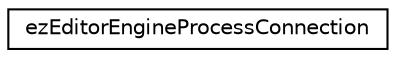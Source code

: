 digraph "Graphical Class Hierarchy"
{
 // LATEX_PDF_SIZE
  edge [fontname="Helvetica",fontsize="10",labelfontname="Helvetica",labelfontsize="10"];
  node [fontname="Helvetica",fontsize="10",shape=record];
  rankdir="LR";
  Node0 [label="ezEditorEngineProcessConnection",height=0.2,width=0.4,color="black", fillcolor="white", style="filled",URL="$d0/db7/classez_editor_engine_process_connection.htm",tooltip=" "];
}
